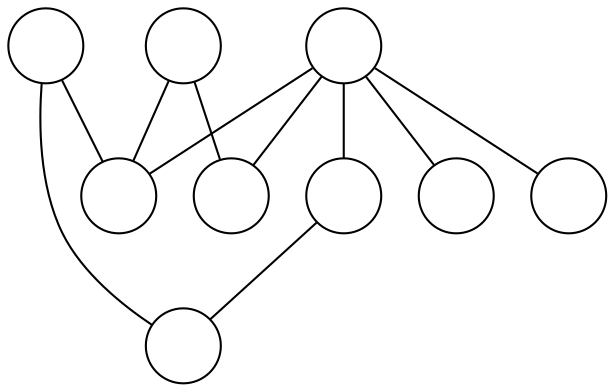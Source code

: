 graph G {
  node[label="", shape=circle]
  0;
  1;
  2;
  3;
  4;
  5;
  6;
  7;
  8;
  5 -- 0;
  6 -- 0;
  6 -- 1;
  7 -- 1;
  7 -- 2;
  8 -- 1;
  8 -- 2;
  8 -- 3;
  8 -- 4;
  8 -- 5;
}
